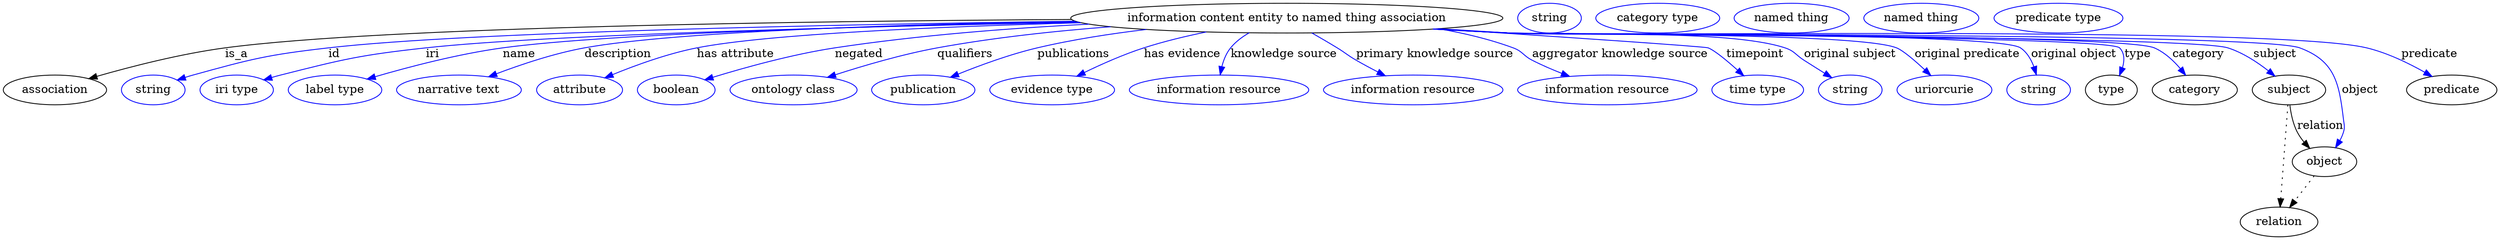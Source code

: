 digraph {
	graph [bb="0,0,3016,283"];
	node [label="\N"];
	"information content entity to named thing association"	[height=0.5,
		label="information content entity to named thing association",
		pos="1551.4,265",
		width=7.2577];
	association	[height=0.5,
		pos="62.394,178",
		width=1.7332];
	"information content entity to named thing association" -> association	[label=is_a,
		lp="282.39,221.5",
		pos="e,103.34,191.65 1291.1,263.37 974.46,261.47 458.75,254.41 268.39,229 214.64,221.83 154.52,206.34 113.17,194.5"];
	id	[color=blue,
		height=0.5,
		label=string,
		pos="181.39,178",
		width=1.0652];
	"information content entity to named thing association" -> id	[color=blue,
		label=id,
		lp="400.39,221.5",
		pos="e,210.37,190.01 1295.4,261.29 1008.5,257.35 561.43,248.31 393.39,229 319.53,220.51 301.06,215.79 229.39,196 226.28,195.14 223.08,\
194.18 219.89,193.17",
		style=solid];
	iri	[color=blue,
		height=0.5,
		label="iri type",
		pos="282.39,178",
		width=1.2277];
	"information content entity to named thing association" -> iri	[color=blue,
		label=iri,
		lp="519.39,221.5",
		pos="e,315.01,190.17 1300.6,259.93 1042.6,254.96 658.37,245.16 511.39,229 432.29,220.3 412.55,215.53 335.39,196 331.96,195.13 328.43,\
194.16 324.9,193.14",
		style=solid];
	name	[color=blue,
		height=0.5,
		label="label type",
		pos="401.39,178",
		width=1.5707];
	"information content entity to named thing association" -> name	[color=blue,
		label=name,
		lp="623.39,221.5",
		pos="e,440.4,191.25 1298.8,260.4 1064.2,256.01 732.48,246.86 603.39,229 550.17,221.64 490.6,205.95 450.03,194.1",
		style=solid];
	description	[color=blue,
		height=0.5,
		label="narrative text",
		pos="551.39,178",
		width=2.0943];
	"information content entity to named thing association" -> description	[color=blue,
		label=description,
		lp="741.89,221.5",
		pos="e,586.72,193.92 1295.6,261.33 1087.6,257.7 811.16,249.14 701.39,229 665.13,222.35 625.63,208.91 596.27,197.64",
		style=solid];
	"has attribute"	[color=blue,
		height=0.5,
		label=attribute,
		pos="696.39,178",
		width=1.4443];
	"information content entity to named thing association" -> "has attribute"	[color=blue,
		label="has attribute",
		lp="884.39,221.5",
		pos="e,726.75,192.68 1302.4,259.46 1132.6,254.9 923.54,246 837.39,229 802.18,222.05 763.89,208.03 736.11,196.6",
		style=solid];
	negated	[color=blue,
		height=0.5,
		label=boolean,
		pos="813.39,178",
		width=1.2999];
	"information content entity to named thing association" -> negated	[color=blue,
		label=negated,
		lp="1033.4,221.5",
		pos="e,847.79,190.35 1312.1,257.73 1216.1,252.86 1104.6,244.24 1004.4,229 953.22,221.22 895.96,205.22 857.6,193.4",
		style=solid];
	qualifiers	[color=blue,
		height=0.5,
		label="ontology class",
		pos="954.39,178",
		width=2.1304];
	"information content entity to named thing association" -> qualifiers	[color=blue,
		label=qualifiers,
		lp="1161.9,221.5",
		pos="e,995.33,193.25 1338.1,254.58 1270.7,249.41 1196.1,241.4 1128.4,229 1086.2,221.27 1039.5,207.56 1005.1,196.45",
		style=solid];
	publications	[color=blue,
		height=0.5,
		label=publication,
		pos="1111.4,178",
		width=1.7332];
	"information content entity to named thing association" -> publications	[color=blue,
		label=publications,
		lp="1293.4,221.5",
		pos="e,1144.2,193.34 1381.3,251.28 1337.9,246.13 1291.6,238.96 1249.4,229 1216.5,221.24 1180.6,208.09 1153.7,197.22",
		style=solid];
	"has evidence"	[color=blue,
		height=0.5,
		label="evidence type",
		pos="1267.4,178",
		width=2.0943];
	"information content entity to named thing association" -> "has evidence"	[color=blue,
		label="has evidence",
		lp="1424.9,221.5",
		pos="e,1297.3,194.68 1453.9,248.24 1429,243.13 1402.5,236.75 1378.4,229 1353.8,221.08 1327.4,209.32 1306.5,199.19",
		style=solid];
	"knowledge source"	[color=blue,
		height=0.5,
		label="information resource",
		pos="1469.4,178",
		width=3.015];
	"information content entity to named thing association" -> "knowledge source"	[color=blue,
		label="knowledge source",
		lp="1547.9,221.5",
		pos="e,1470.8,196.34 1505.9,247.23 1497.5,242.42 1489.4,236.41 1483.4,229 1478.1,222.52 1474.8,214.16 1472.8,206.15",
		style=solid];
	"primary knowledge source"	[color=blue,
		height=0.5,
		label="information resource",
		pos="1704.4,178",
		width=3.015];
	"information content entity to named thing association" -> "primary knowledge source"	[color=blue,
		label="primary knowledge source",
		lp="1730.4,221.5",
		pos="e,1670.7,195.19 1581.7,247.07 1591.6,241.44 1602.5,235.06 1612.4,229 1622.8,222.63 1624.8,220.1 1635.4,214 1643.8,209.16 1652.9,\
204.28 1661.7,199.76",
		style=solid];
	"aggregator knowledge source"	[color=blue,
		height=0.5,
		label="information resource",
		pos="1939.4,178",
		width=3.015];
	"information content entity to named thing association" -> "aggregator knowledge source"	[color=blue,
		label="aggregator knowledge source",
		lp="1954.9,221.5",
		pos="e,1893.7,194.43 1735.1,252.16 1765.8,246.9 1796.9,239.47 1825.4,229 1836.8,224.79 1837.5,219.55 1848.4,214 1859.7,208.22 1872.2,\
202.83 1884.2,198.09",
		style=solid];
	timepoint	[color=blue,
		height=0.5,
		label="time type",
		pos="2121.4,178",
		width=1.5346];
	"information content entity to named thing association" -> timepoint	[color=blue,
		label=timepoint,
		lp="2118.4,221.5",
		pos="e,2104.5,195.15 1733.9,252.12 1878.7,242.59 2057.5,230.57 2061.4,229 2069.3,225.82 2084,213.68 2096.8,202.16",
		style=solid];
	"original subject"	[color=blue,
		height=0.5,
		label=string,
		pos="2233.4,178",
		width=1.0652];
	"information content entity to named thing association" -> "original subject"	[color=blue,
		label="original subject",
		lp="2233.4,221.5",
		pos="e,2211.3,192.7 1735.8,252.22 1764.8,250.43 1794.4,248.64 1822.4,247 1896.2,242.69 2084.2,251.96 2154.4,229 2166,225.21 2167.1,220.57 \
2177.4,214 2185.6,208.79 2194.4,203.21 2202.7,198.07",
		style=solid];
	"original predicate"	[color=blue,
		height=0.5,
		label=uriorcurie,
		pos="2347.4,178",
		width=1.5887];
	"information content entity to named thing association" -> "original predicate"	[color=blue,
		label="original predicate",
		lp="2374.9,221.5",
		pos="e,2330.8,195.48 1732.8,252.01 1762.8,250.21 1793.4,248.47 1822.4,247 1874.3,244.37 2241.1,248.02 2289.4,229 2297.1,225.96 2311.1,\
213.96 2323.5,202.48",
		style=solid];
	"original object"	[color=blue,
		height=0.5,
		label=string,
		pos="2461.4,178",
		width=1.0652];
	"information content entity to named thing association" -> "original object"	[color=blue,
		label="original object",
		lp="2503.9,221.5",
		pos="e,2458.6,196.42 1731,251.88 1761.5,250.07 1792.8,248.36 1822.4,247 1856.7,245.43 2411,248.16 2439.4,229 2447.3,223.69 2452.4,214.87 \
2455.6,206.1",
		style=solid];
	type	[height=0.5,
		pos="2549.4,178",
		width=0.86659];
	"information content entity to named thing association" -> type	[color=blue,
		label=type,
		lp="2581.4,221.5",
		pos="e,2559.2,195.5 1729.9,251.83 1760.7,250.01 1792.5,248.3 1822.4,247 1842.9,246.11 2545.1,243.66 2559.4,229 2565.6,222.65 2565.4,213.6 \
2562.9,204.95",
		style=solid];
	category	[height=0.5,
		pos="2650.4,178",
		width=1.4263];
	"information content entity to named thing association" -> category	[color=blue,
		label=category,
		lp="2654.9,221.5",
		pos="e,2639.3,195.83 1729.5,251.82 1760.5,249.99 1792.4,248.29 1822.4,247 1865.6,245.14 2561.7,246.23 2601.4,229 2613.8,223.63 2624.6,\
213.53 2632.9,203.8",
		style=solid];
	subject	[height=0.5,
		pos="2764.4,178",
		width=1.2277];
	"information content entity to named thing association" -> subject	[color=blue,
		label=subject,
		lp="2747.4,221.5",
		pos="e,2747.4,194.72 1729.2,251.78 1760.2,249.95 1792.3,248.26 1822.4,247 1870.6,244.99 2644.4,243.6 2690.4,229 2708.4,223.29 2726,211.7 \
2739.5,201.12",
		style=solid];
	object	[height=0.5,
		pos="2807.4,91",
		width=1.0832];
	"information content entity to named thing association" -> object	[color=blue,
		label=object,
		lp="2850.4,178",
		pos="e,2820.8,108.09 1728.8,251.75 1760,249.92 1792.1,248.23 1822.4,247 1875.4,244.84 2727.6,247.41 2777.4,229 2819.9,213.29 2825.1,186.96 \
2830.4,142 2831.2,135.38 2832.3,133.39 2830.4,127 2829.4,123.55 2827.9,120.13 2826.1,116.85",
		style=solid];
	predicate	[height=0.5,
		pos="2961.4,178",
		width=1.5165];
	"information content entity to named thing association" -> predicate	[color=blue,
		label=predicate,
		lp="2934.4,221.5",
		pos="e,2937.6,194.29 1728.5,251.74 1759.7,249.9 1792,248.22 1822.4,247 1937.4,242.39 2746.4,255.77 2858.4,229 2883.3,223.06 2909.1,210.46 \
2928.7,199.4",
		style=solid];
	association_type	[color=blue,
		height=0.5,
		label=string,
		pos="1869.4,265",
		width=1.0652];
	association_category	[color=blue,
		height=0.5,
		label="category type",
		pos="2000.4,265",
		width=2.0762];
	subject -> object	[label=relation,
		lp="2802.4,134.5",
		pos="e,2789.5,107.23 2765.5,159.55 2766.7,149.57 2769.2,137.07 2774.4,127 2776.6,122.68 2779.5,118.52 2782.7,114.66"];
	relation	[height=0.5,
		pos="2752.4,18",
		width=1.2999];
	subject -> relation	[pos="e,2753.7,36.188 2763.1,159.79 2761,132.48 2757,78.994 2754.5,46.38",
		style=dotted];
	"information content entity to named thing association_subject"	[color=blue,
		height=0.5,
		label="named thing",
		pos="2162.4,265",
		width=1.9318];
	object -> relation	[pos="e,2765.2,35.54 2794.9,73.889 2788,64.939 2779.2,53.617 2771.4,43.584",
		style=dotted];
	"information content entity to named thing association_object"	[color=blue,
		height=0.5,
		label="named thing",
		pos="2319.4,265",
		width=1.9318];
	"information content entity to named thing association_predicate"	[color=blue,
		height=0.5,
		label="predicate type",
		pos="2485.4,265",
		width=2.1665];
}
